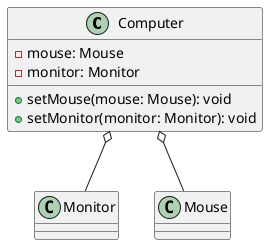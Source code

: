 @startuml

class Computer
class Monitor
class Mouse

Computer o-- Monitor
Computer o-- Mouse

class Computer {
-mouse: Mouse
-monitor: Monitor
+setMouse(mouse: Mouse): void
+setMonitor(monitor: Monitor): void
}

@enduml